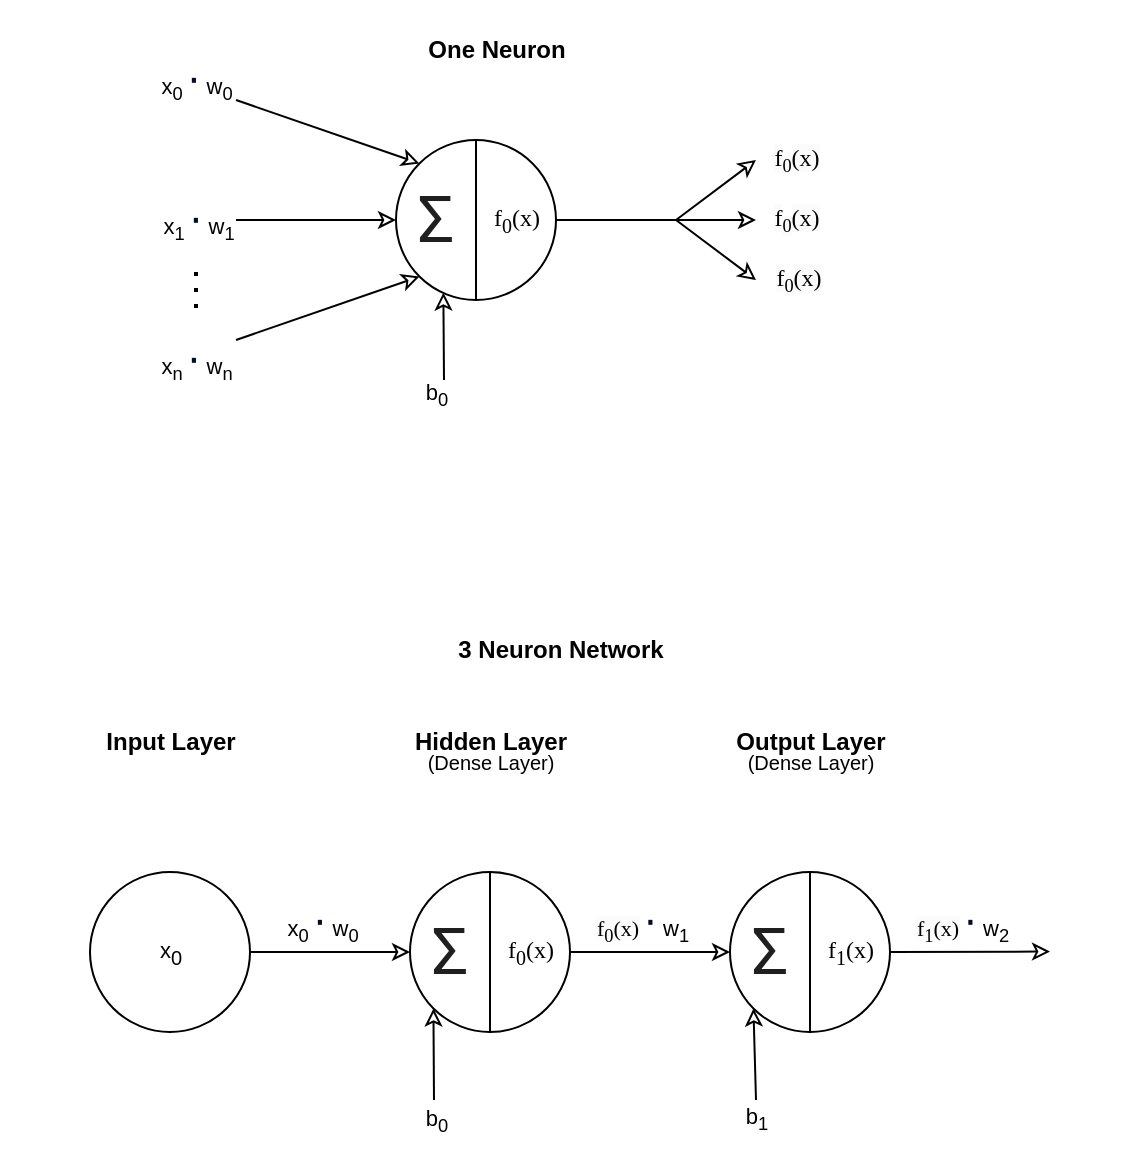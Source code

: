 <mxfile version="24.2.5" type="device">
  <diagram name="Page-1" id="o8HoNft4QF84Z9ND3IY6">
    <mxGraphModel dx="844" dy="490" grid="1" gridSize="10" guides="1" tooltips="1" connect="1" arrows="1" fold="1" page="1" pageScale="1" pageWidth="850" pageHeight="1100" math="0" shadow="0">
      <root>
        <mxCell id="0" />
        <mxCell id="1" parent="0" />
        <mxCell id="t3EI2wXnG-dMJp495tM--54" value="" style="rounded=0;whiteSpace=wrap;html=1;strokeColor=none;" parent="1" vertex="1">
          <mxGeometry x="182" y="460" width="560" height="283" as="geometry" />
        </mxCell>
        <mxCell id="t3EI2wXnG-dMJp495tM--10" value="" style="rounded=0;whiteSpace=wrap;html=1;strokeColor=none;" parent="1" vertex="1">
          <mxGeometry x="250" y="160" width="360" height="220" as="geometry" />
        </mxCell>
        <mxCell id="MqORpiPye4_S9EyXU-PT-9" value="" style="endArrow=classic;html=1;rounded=0;entryX=0;entryY=0;entryDx=0;entryDy=0;endFill=0;" parent="1" target="MqORpiPye4_S9EyXU-PT-2" edge="1">
          <mxGeometry width="50" height="50" relative="1" as="geometry">
            <mxPoint x="300" y="210" as="sourcePoint" />
            <mxPoint x="390" y="220" as="targetPoint" />
          </mxGeometry>
        </mxCell>
        <mxCell id="MqORpiPye4_S9EyXU-PT-12" value="&lt;div style=&quot;text-align: left;&quot;&gt;x&lt;sub&gt;0&amp;nbsp;&lt;/sub&gt;&lt;font face=&quot;Google Sans, Roboto, arial, sans-serif&quot; color=&quot;#040c28&quot;&gt;&lt;span style=&quot;font-size: 20px; text-wrap: wrap;&quot;&gt;⋅&lt;/span&gt;&lt;/font&gt;&amp;nbsp;w&lt;sub&gt;0&lt;/sub&gt;&lt;/div&gt;" style="edgeLabel;html=1;align=center;verticalAlign=middle;resizable=0;points=[];" parent="MqORpiPye4_S9EyXU-PT-9" vertex="1" connectable="0">
          <mxGeometry x="-0.542" y="1" relative="1" as="geometry">
            <mxPoint x="-41" y="-16" as="offset" />
          </mxGeometry>
        </mxCell>
        <mxCell id="MqORpiPye4_S9EyXU-PT-11" value="" style="group" parent="1" vertex="1" connectable="0">
          <mxGeometry x="380" y="230" width="80" height="80" as="geometry" />
        </mxCell>
        <mxCell id="MqORpiPye4_S9EyXU-PT-2" value="" style="ellipse;whiteSpace=wrap;html=1;aspect=fixed;" parent="MqORpiPye4_S9EyXU-PT-11" vertex="1">
          <mxGeometry width="80" height="80" as="geometry" />
        </mxCell>
        <mxCell id="MqORpiPye4_S9EyXU-PT-3" value="" style="endArrow=none;html=1;rounded=0;entryX=0.5;entryY=0;entryDx=0;entryDy=0;exitX=0.5;exitY=1;exitDx=0;exitDy=0;" parent="MqORpiPye4_S9EyXU-PT-11" source="MqORpiPye4_S9EyXU-PT-2" target="MqORpiPye4_S9EyXU-PT-2" edge="1">
          <mxGeometry width="50" height="50" relative="1" as="geometry">
            <mxPoint x="20" y="70" as="sourcePoint" />
            <mxPoint x="70" y="20" as="targetPoint" />
          </mxGeometry>
        </mxCell>
        <mxCell id="MqORpiPye4_S9EyXU-PT-5" value="&lt;span style=&quot;color: rgb(31, 31, 31); font-family: &amp;quot;Google Sans&amp;quot;, Roboto, arial, sans-serif; font-size: 32px; text-align: left; background-color: rgb(255, 255, 255);&quot;&gt;Σ&lt;/span&gt;" style="text;html=1;align=center;verticalAlign=middle;whiteSpace=wrap;rounded=0;" parent="MqORpiPye4_S9EyXU-PT-11" vertex="1">
          <mxGeometry x="10" y="25" width="20" height="30" as="geometry" />
        </mxCell>
        <mxCell id="MqORpiPye4_S9EyXU-PT-7" value="f&lt;sub&gt;0&lt;/sub&gt;(x)" style="text;html=1;align=center;verticalAlign=middle;whiteSpace=wrap;rounded=0;fontFamily=Lucida Console;" parent="MqORpiPye4_S9EyXU-PT-11" vertex="1">
          <mxGeometry x="43" y="32.5" width="35" height="15" as="geometry" />
        </mxCell>
        <mxCell id="MqORpiPye4_S9EyXU-PT-14" value="" style="endArrow=classic;html=1;rounded=0;entryX=0;entryY=0.5;entryDx=0;entryDy=0;endFill=0;" parent="1" target="MqORpiPye4_S9EyXU-PT-2" edge="1">
          <mxGeometry width="50" height="50" relative="1" as="geometry">
            <mxPoint x="300" y="270" as="sourcePoint" />
            <mxPoint x="380" y="252" as="targetPoint" />
          </mxGeometry>
        </mxCell>
        <mxCell id="MqORpiPye4_S9EyXU-PT-15" value="x&lt;sub&gt;1&amp;nbsp;&lt;/sub&gt;&lt;span style=&quot;color: rgb(4, 12, 40); font-family: &amp;quot;Google Sans&amp;quot;, Roboto, arial, sans-serif; font-size: 20px; text-align: left; text-wrap: wrap;&quot;&gt;⋅&lt;/span&gt;&amp;nbsp;w&lt;sub&gt;1&lt;/sub&gt;" style="edgeLabel;html=1;align=center;verticalAlign=middle;resizable=0;points=[];" parent="MqORpiPye4_S9EyXU-PT-14" vertex="1" connectable="0">
          <mxGeometry x="-0.542" y="1" relative="1" as="geometry">
            <mxPoint x="-38" y="1" as="offset" />
          </mxGeometry>
        </mxCell>
        <mxCell id="MqORpiPye4_S9EyXU-PT-16" value="" style="endArrow=classic;html=1;rounded=0;entryX=0;entryY=1;entryDx=0;entryDy=0;endFill=0;" parent="1" target="MqORpiPye4_S9EyXU-PT-2" edge="1">
          <mxGeometry width="50" height="50" relative="1" as="geometry">
            <mxPoint x="300" y="330" as="sourcePoint" />
            <mxPoint x="390" y="310" as="targetPoint" />
          </mxGeometry>
        </mxCell>
        <mxCell id="MqORpiPye4_S9EyXU-PT-17" value="x&lt;sub&gt;n&amp;nbsp;&lt;/sub&gt;&lt;span style=&quot;color: rgb(4, 12, 40); font-family: &amp;quot;Google Sans&amp;quot;, Roboto, arial, sans-serif; font-size: 20px; text-align: left; text-wrap: wrap;&quot;&gt;⋅&lt;/span&gt;&amp;nbsp;w&lt;sub&gt;n&lt;/sub&gt;" style="edgeLabel;html=1;align=center;verticalAlign=middle;resizable=0;points=[];" parent="MqORpiPye4_S9EyXU-PT-16" vertex="1" connectable="0">
          <mxGeometry x="-0.542" y="1" relative="1" as="geometry">
            <mxPoint x="-41" y="18" as="offset" />
          </mxGeometry>
        </mxCell>
        <mxCell id="MqORpiPye4_S9EyXU-PT-18" value="" style="endArrow=none;dashed=1;html=1;dashPattern=1 3;strokeWidth=2;rounded=0;" parent="1" edge="1">
          <mxGeometry width="50" height="50" relative="1" as="geometry">
            <mxPoint x="280" y="314" as="sourcePoint" />
            <mxPoint x="280" y="294" as="targetPoint" />
          </mxGeometry>
        </mxCell>
        <mxCell id="t3EI2wXnG-dMJp495tM--1" value="" style="endArrow=none;html=1;rounded=0;exitX=1;exitY=0.5;exitDx=0;exitDy=0;" parent="1" source="MqORpiPye4_S9EyXU-PT-2" edge="1">
          <mxGeometry width="50" height="50" relative="1" as="geometry">
            <mxPoint x="480" y="270" as="sourcePoint" />
            <mxPoint x="520" y="270" as="targetPoint" />
          </mxGeometry>
        </mxCell>
        <mxCell id="t3EI2wXnG-dMJp495tM--2" value="" style="endArrow=classic;html=1;rounded=0;endFill=0;" parent="1" edge="1">
          <mxGeometry width="50" height="50" relative="1" as="geometry">
            <mxPoint x="520" y="270" as="sourcePoint" />
            <mxPoint x="560" y="240" as="targetPoint" />
          </mxGeometry>
        </mxCell>
        <mxCell id="t3EI2wXnG-dMJp495tM--6" value="&lt;span style=&quot;font-family: &amp;quot;Lucida Console&amp;quot;; font-size: 12px; text-wrap: wrap; background-color: rgb(251, 251, 251);&quot;&gt;f&lt;/span&gt;&lt;sub style=&quot;font-family: &amp;quot;Lucida Console&amp;quot;; text-wrap: wrap; background-color: rgb(251, 251, 251);&quot;&gt;0&lt;/sub&gt;&lt;span style=&quot;font-family: &amp;quot;Lucida Console&amp;quot;; font-size: 12px; text-wrap: wrap; background-color: rgb(251, 251, 251);&quot;&gt;(x)&lt;/span&gt;" style="edgeLabel;html=1;align=center;verticalAlign=middle;resizable=0;points=[];" parent="t3EI2wXnG-dMJp495tM--2" vertex="1" connectable="0">
          <mxGeometry x="-0.021" y="3" relative="1" as="geometry">
            <mxPoint x="42" y="-13" as="offset" />
          </mxGeometry>
        </mxCell>
        <mxCell id="t3EI2wXnG-dMJp495tM--3" value="" style="endArrow=classic;html=1;rounded=0;endFill=0;" parent="1" edge="1">
          <mxGeometry width="50" height="50" relative="1" as="geometry">
            <mxPoint x="520" y="270" as="sourcePoint" />
            <mxPoint x="560" y="300" as="targetPoint" />
          </mxGeometry>
        </mxCell>
        <mxCell id="t3EI2wXnG-dMJp495tM--8" value="&lt;span style=&quot;font-family: &amp;quot;Lucida Console&amp;quot;; font-size: 12px; text-wrap: wrap; background-color: rgb(251, 251, 251);&quot;&gt;f&lt;/span&gt;&lt;sub style=&quot;font-family: &amp;quot;Lucida Console&amp;quot;; text-wrap: wrap; background-color: rgb(251, 251, 251);&quot;&gt;0&lt;/sub&gt;&lt;span style=&quot;font-family: &amp;quot;Lucida Console&amp;quot;; font-size: 12px; text-wrap: wrap; background-color: rgb(251, 251, 251);&quot;&gt;(x)&lt;/span&gt;" style="edgeLabel;html=1;align=center;verticalAlign=middle;resizable=0;points=[];" parent="t3EI2wXnG-dMJp495tM--3" vertex="1" connectable="0">
          <mxGeometry x="0.441" y="1" relative="1" as="geometry">
            <mxPoint x="31" y="9" as="offset" />
          </mxGeometry>
        </mxCell>
        <mxCell id="t3EI2wXnG-dMJp495tM--4" value="" style="endArrow=classic;html=1;rounded=0;endFill=0;" parent="1" edge="1">
          <mxGeometry width="50" height="50" relative="1" as="geometry">
            <mxPoint x="520" y="270" as="sourcePoint" />
            <mxPoint x="560" y="270" as="targetPoint" />
          </mxGeometry>
        </mxCell>
        <mxCell id="t3EI2wXnG-dMJp495tM--7" value="&lt;span style=&quot;font-family: &amp;quot;Lucida Console&amp;quot;; font-size: 12px; text-wrap: wrap; background-color: rgb(251, 251, 251);&quot;&gt;f&lt;/span&gt;&lt;sub style=&quot;font-family: &amp;quot;Lucida Console&amp;quot;; text-wrap: wrap; background-color: rgb(251, 251, 251);&quot;&gt;0&lt;/sub&gt;&lt;span style=&quot;font-family: &amp;quot;Lucida Console&amp;quot;; font-size: 12px; text-wrap: wrap; background-color: rgb(251, 251, 251);&quot;&gt;(x)&lt;/span&gt;" style="edgeLabel;html=1;align=center;verticalAlign=middle;resizable=0;points=[];" parent="t3EI2wXnG-dMJp495tM--4" vertex="1" connectable="0">
          <mxGeometry x="0.391" relative="1" as="geometry">
            <mxPoint x="32" as="offset" />
          </mxGeometry>
        </mxCell>
        <mxCell id="t3EI2wXnG-dMJp495tM--9" value="One Neuron" style="text;html=1;align=center;verticalAlign=middle;resizable=0;points=[];autosize=1;strokeColor=none;fillColor=none;fontStyle=1" parent="1" vertex="1">
          <mxGeometry x="385" y="170" width="90" height="30" as="geometry" />
        </mxCell>
        <mxCell id="t3EI2wXnG-dMJp495tM--11" value="" style="endArrow=classic;html=1;rounded=0;entryX=0.296;entryY=0.954;entryDx=0;entryDy=0;endFill=0;entryPerimeter=0;" parent="1" target="MqORpiPye4_S9EyXU-PT-2" edge="1">
          <mxGeometry width="50" height="50" relative="1" as="geometry">
            <mxPoint x="404" y="350" as="sourcePoint" />
            <mxPoint x="402" y="310" as="targetPoint" />
          </mxGeometry>
        </mxCell>
        <mxCell id="t3EI2wXnG-dMJp495tM--12" value="b&lt;sub&gt;0&lt;/sub&gt;" style="edgeLabel;html=1;align=center;verticalAlign=middle;resizable=0;points=[];" parent="t3EI2wXnG-dMJp495tM--11" vertex="1" connectable="0">
          <mxGeometry x="-0.542" y="1" relative="1" as="geometry">
            <mxPoint x="-3" y="18" as="offset" />
          </mxGeometry>
        </mxCell>
        <mxCell id="t3EI2wXnG-dMJp495tM--15" value="" style="ellipse;whiteSpace=wrap;html=1;aspect=fixed;" parent="1" vertex="1">
          <mxGeometry x="227" y="596" width="80" height="80" as="geometry" />
        </mxCell>
        <mxCell id="t3EI2wXnG-dMJp495tM--18" value="&lt;span style=&quot;font-family: Helvetica; font-size: 11px; text-wrap: nowrap; background-color: rgb(255, 255, 255);&quot;&gt;x&lt;/span&gt;&lt;sub style=&quot;font-family: Helvetica; text-wrap: nowrap;&quot;&gt;0&lt;/sub&gt;" style="text;html=1;align=center;verticalAlign=middle;whiteSpace=wrap;rounded=0;fontFamily=Lucida Console;" parent="1" vertex="1">
          <mxGeometry x="249.5" y="628.5" width="35" height="15" as="geometry" />
        </mxCell>
        <mxCell id="t3EI2wXnG-dMJp495tM--22" value="" style="group" parent="1" vertex="1" connectable="0">
          <mxGeometry x="387" y="596" width="80" height="80" as="geometry" />
        </mxCell>
        <mxCell id="t3EI2wXnG-dMJp495tM--23" value="" style="ellipse;whiteSpace=wrap;html=1;aspect=fixed;" parent="t3EI2wXnG-dMJp495tM--22" vertex="1">
          <mxGeometry width="80" height="80" as="geometry" />
        </mxCell>
        <mxCell id="t3EI2wXnG-dMJp495tM--24" value="" style="endArrow=none;html=1;rounded=0;entryX=0.5;entryY=0;entryDx=0;entryDy=0;exitX=0.5;exitY=1;exitDx=0;exitDy=0;" parent="t3EI2wXnG-dMJp495tM--22" source="t3EI2wXnG-dMJp495tM--23" target="t3EI2wXnG-dMJp495tM--23" edge="1">
          <mxGeometry width="50" height="50" relative="1" as="geometry">
            <mxPoint x="20" y="70" as="sourcePoint" />
            <mxPoint x="70" y="20" as="targetPoint" />
          </mxGeometry>
        </mxCell>
        <mxCell id="t3EI2wXnG-dMJp495tM--25" value="&lt;span style=&quot;color: rgb(31, 31, 31); font-family: &amp;quot;Google Sans&amp;quot;, Roboto, arial, sans-serif; font-size: 32px; text-align: left; background-color: rgb(255, 255, 255);&quot;&gt;Σ&lt;/span&gt;" style="text;html=1;align=center;verticalAlign=middle;whiteSpace=wrap;rounded=0;" parent="t3EI2wXnG-dMJp495tM--22" vertex="1">
          <mxGeometry x="10" y="25" width="20" height="30" as="geometry" />
        </mxCell>
        <mxCell id="t3EI2wXnG-dMJp495tM--26" value="f&lt;sub&gt;0&lt;/sub&gt;(x)" style="text;html=1;align=center;verticalAlign=middle;whiteSpace=wrap;rounded=0;fontFamily=Lucida Console;" parent="t3EI2wXnG-dMJp495tM--22" vertex="1">
          <mxGeometry x="43" y="32.5" width="35" height="15" as="geometry" />
        </mxCell>
        <mxCell id="t3EI2wXnG-dMJp495tM--27" value="" style="endArrow=classic;html=1;rounded=0;endFill=0;exitX=1;exitY=0.5;exitDx=0;exitDy=0;entryX=0;entryY=0.5;entryDx=0;entryDy=0;" parent="1" source="t3EI2wXnG-dMJp495tM--15" target="t3EI2wXnG-dMJp495tM--23" edge="1">
          <mxGeometry width="50" height="50" relative="1" as="geometry">
            <mxPoint x="317" y="636" as="sourcePoint" />
            <mxPoint x="377" y="636" as="targetPoint" />
          </mxGeometry>
        </mxCell>
        <mxCell id="t3EI2wXnG-dMJp495tM--28" value="x&lt;sub&gt;0&amp;nbsp;&lt;/sub&gt;&lt;span style=&quot;color: rgb(4, 12, 40); font-family: &amp;quot;Google Sans&amp;quot;, Roboto, arial, sans-serif; font-size: 20px; text-align: left; text-wrap: wrap;&quot;&gt;⋅&lt;/span&gt;&amp;nbsp;w&lt;sub&gt;0&lt;/sub&gt;" style="edgeLabel;html=1;align=center;verticalAlign=middle;resizable=0;points=[];" parent="t3EI2wXnG-dMJp495tM--27" vertex="1" connectable="0">
          <mxGeometry x="-0.542" y="1" relative="1" as="geometry">
            <mxPoint x="17" y="-14" as="offset" />
          </mxGeometry>
        </mxCell>
        <mxCell id="t3EI2wXnG-dMJp495tM--29" value="" style="endArrow=classic;html=1;rounded=0;entryX=0;entryY=1;entryDx=0;entryDy=0;endFill=0;" parent="1" target="t3EI2wXnG-dMJp495tM--23" edge="1">
          <mxGeometry width="50" height="50" relative="1" as="geometry">
            <mxPoint x="399" y="710" as="sourcePoint" />
            <mxPoint x="397" y="590" as="targetPoint" />
          </mxGeometry>
        </mxCell>
        <mxCell id="t3EI2wXnG-dMJp495tM--30" value="&lt;span style=&quot;color: rgba(0, 0, 0, 0); font-family: monospace; font-size: 0px; text-align: start; background-color: rgb(251, 251, 251);&quot;&gt;%3CmxGraphModel%3E%3Croot%3E%3CmxCell%20id%3D%220%22%2F%3E%3CmxCell%20id%3D%221%22%20parent%3D%220%22%2F%3E%3CmxCell%20id%3D%222%22%20value%3D%22%22%20style%3D%22endArrow%3Dclassic%3Bhtml%3D1%3Brounded%3D0%3BentryX%3D0.296%3BentryY%3D0.954%3BentryDx%3D0%3BentryDy%3D0%3BendFill%3D0%3BentryPerimeter%3D0%3B%22%20edge%3D%221%22%20parent%3D%221%22%3E%3CmxGeometry%20width%3D%2250%22%20height%3D%2250%22%20relative%3D%221%22%20as%3D%22geometry%22%3E%3CmxPoint%20x%3D%22404%22%20y%3D%22350%22%20as%3D%22sourcePoint%22%2F%3E%3CmxPoint%20x%3D%22404%22%20y%3D%22306%22%20as%3D%22targetPoint%22%2F%3E%3C%2FmxGeometry%3E%3C%2FmxCell%3E%3CmxCell%20id%3D%223%22%20value%3D%22b%22%20style%3D%22edgeLabel%3Bhtml%3D1%3Balign%3Dcenter%3BverticalAlign%3Dmiddle%3Bresizable%3D0%3Bpoints%3D%5B%5D%3B%22%20vertex%3D%221%22%20connectable%3D%220%22%20parent%3D%222%22%3E%3CmxGeometry%20x%3D%22-0.542%22%20y%3D%221%22%20relative%3D%221%22%20as%3D%22geometry%22%3E%3CmxPoint%20x%3D%22-3%22%20y%3D%2218%22%20as%3D%22offset%22%2F%3E%3C%2FmxGeometry%3E%3C%2FmxCell%3E%3C%2Froot%3E%3C%2FmxGraphModbl%30&lt;/span&gt;" style="edgeLabel;html=1;align=center;verticalAlign=middle;resizable=0;points=[];" parent="t3EI2wXnG-dMJp495tM--29" vertex="1" connectable="0">
          <mxGeometry x="-0.542" y="1" relative="1" as="geometry">
            <mxPoint x="-3" y="18" as="offset" />
          </mxGeometry>
        </mxCell>
        <mxCell id="t3EI2wXnG-dMJp495tM--32" value="b&lt;sub&gt;0&lt;/sub&gt;" style="edgeLabel;html=1;align=center;verticalAlign=middle;resizable=0;points=[];" parent="t3EI2wXnG-dMJp495tM--29" vertex="1" connectable="0">
          <mxGeometry x="-0.236" y="1" relative="1" as="geometry">
            <mxPoint x="2" y="28" as="offset" />
          </mxGeometry>
        </mxCell>
        <mxCell id="t3EI2wXnG-dMJp495tM--33" value="" style="endArrow=classic;html=1;rounded=0;endFill=0;exitX=1;exitY=0.5;exitDx=0;exitDy=0;entryX=0;entryY=0.5;entryDx=0;entryDy=0;" parent="1" source="t3EI2wXnG-dMJp495tM--23" target="t3EI2wXnG-dMJp495tM--36" edge="1">
          <mxGeometry width="50" height="50" relative="1" as="geometry">
            <mxPoint x="477" y="628.5" as="sourcePoint" />
            <mxPoint x="537" y="636" as="targetPoint" />
          </mxGeometry>
        </mxCell>
        <mxCell id="t3EI2wXnG-dMJp495tM--34" value="&lt;font style=&quot;font-size: 11px;&quot;&gt;&lt;span style=&quot;font-family: &amp;quot;Lucida Console&amp;quot;; text-wrap: wrap; background-color: rgb(251, 251, 251);&quot;&gt;f&lt;sub&gt;0&lt;/sub&gt;(x)&lt;/span&gt;&lt;sub&gt;&amp;nbsp;&lt;/sub&gt;&lt;span style=&quot;color: rgb(4, 12, 40); font-family: &amp;quot;Google Sans&amp;quot;, Roboto, arial, sans-serif; font-size: 20px; text-align: left; text-wrap: wrap;&quot;&gt;⋅&lt;/span&gt;&amp;nbsp;w&lt;sub&gt;1&lt;/sub&gt;&lt;/font&gt;" style="edgeLabel;html=1;align=center;verticalAlign=middle;resizable=0;points=[];" parent="t3EI2wXnG-dMJp495tM--33" vertex="1" connectable="0">
          <mxGeometry x="-0.542" y="1" relative="1" as="geometry">
            <mxPoint x="17" y="-14" as="offset" />
          </mxGeometry>
        </mxCell>
        <mxCell id="t3EI2wXnG-dMJp495tM--35" value="" style="group" parent="1" vertex="1" connectable="0">
          <mxGeometry x="547" y="596" width="80" height="80" as="geometry" />
        </mxCell>
        <mxCell id="t3EI2wXnG-dMJp495tM--36" value="" style="ellipse;whiteSpace=wrap;html=1;aspect=fixed;" parent="t3EI2wXnG-dMJp495tM--35" vertex="1">
          <mxGeometry width="80" height="80" as="geometry" />
        </mxCell>
        <mxCell id="t3EI2wXnG-dMJp495tM--37" value="" style="endArrow=none;html=1;rounded=0;entryX=0.5;entryY=0;entryDx=0;entryDy=0;exitX=0.5;exitY=1;exitDx=0;exitDy=0;" parent="t3EI2wXnG-dMJp495tM--35" source="t3EI2wXnG-dMJp495tM--36" target="t3EI2wXnG-dMJp495tM--36" edge="1">
          <mxGeometry width="50" height="50" relative="1" as="geometry">
            <mxPoint x="20" y="70" as="sourcePoint" />
            <mxPoint x="70" y="20" as="targetPoint" />
          </mxGeometry>
        </mxCell>
        <mxCell id="t3EI2wXnG-dMJp495tM--38" value="&lt;span style=&quot;color: rgb(31, 31, 31); font-family: &amp;quot;Google Sans&amp;quot;, Roboto, arial, sans-serif; font-size: 32px; text-align: left; background-color: rgb(255, 255, 255);&quot;&gt;Σ&lt;/span&gt;" style="text;html=1;align=center;verticalAlign=middle;whiteSpace=wrap;rounded=0;" parent="t3EI2wXnG-dMJp495tM--35" vertex="1">
          <mxGeometry x="10" y="25" width="20" height="30" as="geometry" />
        </mxCell>
        <mxCell id="t3EI2wXnG-dMJp495tM--39" value="f&lt;sub&gt;1&lt;/sub&gt;(x)" style="text;html=1;align=center;verticalAlign=middle;whiteSpace=wrap;rounded=0;fontFamily=Lucida Console;" parent="t3EI2wXnG-dMJp495tM--35" vertex="1">
          <mxGeometry x="43" y="32.5" width="35" height="15" as="geometry" />
        </mxCell>
        <mxCell id="t3EI2wXnG-dMJp495tM--40" value="" style="endArrow=classic;html=1;rounded=0;endFill=0;entryX=0;entryY=1;entryDx=0;entryDy=0;" parent="1" target="t3EI2wXnG-dMJp495tM--36" edge="1">
          <mxGeometry width="50" height="50" relative="1" as="geometry">
            <mxPoint x="560" y="710" as="sourcePoint" />
            <mxPoint x="547" y="596" as="targetPoint" />
          </mxGeometry>
        </mxCell>
        <mxCell id="t3EI2wXnG-dMJp495tM--41" value="&lt;span style=&quot;color: rgba(0, 0, 0, 0); font-family: monospace; font-size: 0px; text-align: start; background-color: rgb(251, 251, 251);&quot;&gt;%3CmxGraphModel%3E%3Croot%3E%3CmxCell%20id%3D%220%22%2F%3E%3CmxCell%20id%3D%221%22%20parent%3D%220%22%2F%3E%3CmxCell%20id%3D%222%22%20value%3D%22%22%20style%3D%22endArrow%3Dclassic%3Bhtml%3D1%3Brounded%3D0%3BentryX%3D0.296%3BentryY%3D0.954%3BentryDx%3D0%3BentryDy%3D0%3BendFill%3D0%3BentryPerimeter%3D0%3B%22%20edge%3D%221%22%20parent%3D%221%22%3E%3CmxGeometry%20width%3D%2250%22%20height%3D%2250%22%20relative%3D%221%22%20as%3D%22geometry%22%3E%3CmxPoint%20x%3D%22404%22%20y%3D%22350%22%20as%3D%22sourcePoint%22%2F%3E%3CmxPoint%20x%3D%22404%22%20y%3D%22306%22%20as%3D%22targetPoint%22%2F%3E%3C%2FmxGeometry%3E%3C%2FmxCell%3E%3CmxCell%20id%3D%223%22%20value%3D%22b%22%20style%3D%22edgeLabel%3Bhtml%3D1%3Balign%3Dcenter%3BverticalAlign%3Dmiddle%3Bresizable%3D0%3Bpoints%3D%5B%5D%3B%22%20vertex%3D%221%22%20connectable%3D%220%22%20parent%3D%222%22%3E%3CmxGeometry%20x%3D%22-0.542%22%20y%3D%221%22%20relative%3D%221%22%20as%3D%22geometry%22%3E%3CmxPoint%20x%3D%22-3%22%20y%3D%2218%22%20as%3D%22offset%22%2F%3E%3C%2FmxGeometry%3E%3C%2FmxCell%3E%3C%2Froot%3E%3C%2FmxGraphModbl%30&lt;/span&gt;" style="edgeLabel;html=1;align=center;verticalAlign=middle;resizable=0;points=[];" parent="t3EI2wXnG-dMJp495tM--40" vertex="1" connectable="0">
          <mxGeometry x="-0.542" y="1" relative="1" as="geometry">
            <mxPoint x="-3" y="18" as="offset" />
          </mxGeometry>
        </mxCell>
        <mxCell id="t3EI2wXnG-dMJp495tM--42" value="b&lt;sub&gt;1&lt;/sub&gt;" style="edgeLabel;html=1;align=center;verticalAlign=middle;resizable=0;points=[];" parent="t3EI2wXnG-dMJp495tM--40" vertex="1" connectable="0">
          <mxGeometry x="-0.236" y="1" relative="1" as="geometry">
            <mxPoint x="1" y="27" as="offset" />
          </mxGeometry>
        </mxCell>
        <mxCell id="t3EI2wXnG-dMJp495tM--43" value="" style="endArrow=classic;html=1;rounded=0;endFill=0;entryX=0;entryY=0.5;entryDx=0;entryDy=0;exitX=1;exitY=0.5;exitDx=0;exitDy=0;" parent="1" source="t3EI2wXnG-dMJp495tM--36" edge="1">
          <mxGeometry width="50" height="50" relative="1" as="geometry">
            <mxPoint x="647" y="636" as="sourcePoint" />
            <mxPoint x="707" y="635.77" as="targetPoint" />
          </mxGeometry>
        </mxCell>
        <mxCell id="t3EI2wXnG-dMJp495tM--44" value="&lt;font style=&quot;font-size: 11px;&quot;&gt;&lt;span style=&quot;font-family: &amp;quot;Lucida Console&amp;quot;; text-wrap: wrap; background-color: rgb(251, 251, 251);&quot;&gt;f&lt;sub&gt;1&lt;/sub&gt;(x)&lt;/span&gt;&lt;sub&gt;&amp;nbsp;&lt;/sub&gt;&lt;span style=&quot;color: rgb(4, 12, 40); font-family: &amp;quot;Google Sans&amp;quot;, Roboto, arial, sans-serif; font-size: 20px; text-align: left; text-wrap: wrap;&quot;&gt;⋅&lt;/span&gt;&amp;nbsp;w&lt;sub&gt;2&lt;/sub&gt;&lt;/font&gt;" style="edgeLabel;html=1;align=center;verticalAlign=middle;resizable=0;points=[];" parent="t3EI2wXnG-dMJp495tM--43" vertex="1" connectable="0">
          <mxGeometry x="-0.542" y="1" relative="1" as="geometry">
            <mxPoint x="17" y="-14" as="offset" />
          </mxGeometry>
        </mxCell>
        <mxCell id="t3EI2wXnG-dMJp495tM--45" value="Output Layer" style="text;html=1;align=center;verticalAlign=middle;resizable=0;points=[];autosize=1;strokeColor=none;fillColor=none;fontStyle=1" parent="1" vertex="1">
          <mxGeometry x="542" y="516" width="90" height="30" as="geometry" />
        </mxCell>
        <mxCell id="t3EI2wXnG-dMJp495tM--48" value="Hidden Layer" style="text;html=1;align=center;verticalAlign=middle;resizable=0;points=[];autosize=1;strokeColor=none;fillColor=none;fontStyle=1" parent="1" vertex="1">
          <mxGeometry x="382" y="516" width="90" height="30" as="geometry" />
        </mxCell>
        <mxCell id="t3EI2wXnG-dMJp495tM--49" value="Input Layer" style="text;html=1;align=center;verticalAlign=middle;resizable=0;points=[];autosize=1;strokeColor=none;fillColor=none;fontStyle=1" parent="1" vertex="1">
          <mxGeometry x="227" y="516" width="80" height="30" as="geometry" />
        </mxCell>
        <mxCell id="t3EI2wXnG-dMJp495tM--50" value="&lt;span style=&quot;font-weight: normal;&quot;&gt;&lt;font style=&quot;font-size: 10px;&quot;&gt;(Dense Layer)&lt;/font&gt;&lt;/span&gt;" style="text;html=1;align=center;verticalAlign=middle;resizable=0;points=[];autosize=1;strokeColor=none;fillColor=none;fontStyle=1" parent="1" vertex="1">
          <mxGeometry x="382" y="526" width="90" height="30" as="geometry" />
        </mxCell>
        <mxCell id="t3EI2wXnG-dMJp495tM--51" value="&lt;span style=&quot;font-weight: normal;&quot;&gt;&lt;font style=&quot;font-size: 10px;&quot;&gt;(Dense Layer)&lt;/font&gt;&lt;/span&gt;" style="text;html=1;align=center;verticalAlign=middle;resizable=0;points=[];autosize=1;strokeColor=none;fillColor=none;fontStyle=1" parent="1" vertex="1">
          <mxGeometry x="542" y="526" width="90" height="30" as="geometry" />
        </mxCell>
        <mxCell id="t3EI2wXnG-dMJp495tM--53" value="3 Neuron Network" style="text;html=1;align=center;verticalAlign=middle;resizable=0;points=[];autosize=1;strokeColor=none;fillColor=none;fontStyle=1" parent="1" vertex="1">
          <mxGeometry x="402" y="470" width="120" height="30" as="geometry" />
        </mxCell>
      </root>
    </mxGraphModel>
  </diagram>
</mxfile>
